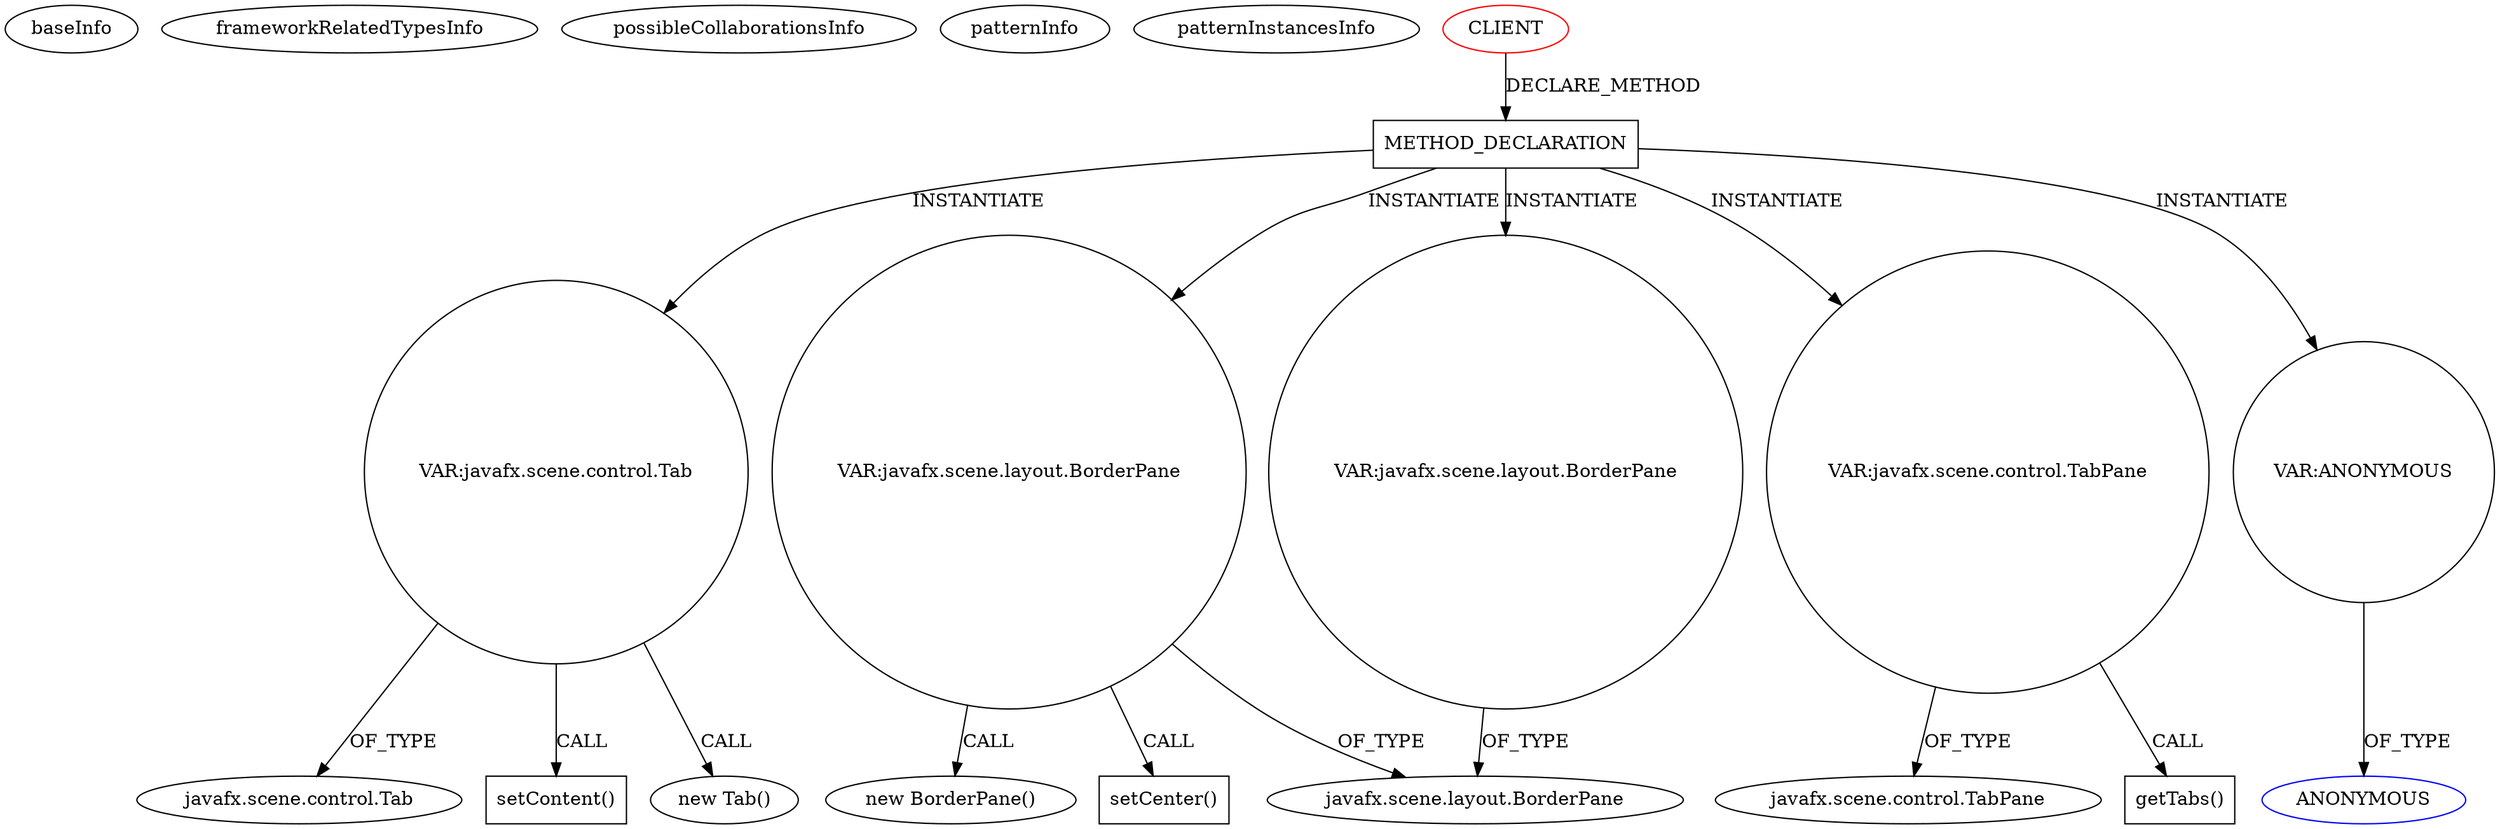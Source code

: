 digraph {
baseInfo[graphId=2195,category="pattern",isAnonymous=false,possibleRelation=false]
frameworkRelatedTypesInfo[]
possibleCollaborationsInfo[]
patternInfo[frequency=2.0,patternRootClient=0]
patternInstancesInfo[0="Clerenz-MyImageBrowser~/Clerenz-MyImageBrowser/MyImageBrowser-master/src/main/java/de/clemensloos/imagebrowser/gui/ImageBrowserFxGui.java~ImageBrowserFxGui~254",1="jackpaparian-FRED_Navigator_Classroom~/jackpaparian-FRED_Navigator_Classroom/FRED_Navigator_Classroom-master/JavaFX Code/FREDNavigatorTopic1/src/frednavigatortopic1/Topic1Controller.java~Topic1Controller~3239"]
58[label="new Tab()",vertexType="CONSTRUCTOR_CALL",isFrameworkType=false]
59[label="VAR:javafx.scene.control.Tab",vertexType="VARIABLE_EXPRESION",isFrameworkType=false,shape=circle]
31[label="METHOD_DECLARATION",vertexType="CLIENT_METHOD_DECLARATION",isFrameworkType=false,shape=box]
101[label="VAR:javafx.scene.layout.BorderPane",vertexType="VARIABLE_EXPRESION",isFrameworkType=false,shape=circle]
108[label="VAR:javafx.scene.layout.BorderPane",vertexType="VARIABLE_EXPRESION",isFrameworkType=false,shape=circle]
0[label="CLIENT",vertexType="ROOT_CLIENT_CLASS_DECLARATION",isFrameworkType=false,color=red]
60[label="javafx.scene.control.Tab",vertexType="FRAMEWORK_CLASS_TYPE",isFrameworkType=false]
102[label="javafx.scene.layout.BorderPane",vertexType="FRAMEWORK_CLASS_TYPE",isFrameworkType=false]
100[label="new BorderPane()",vertexType="CONSTRUCTOR_CALL",isFrameworkType=false]
89[label="VAR:javafx.scene.control.TabPane",vertexType="VARIABLE_EXPRESION",isFrameworkType=false,shape=circle]
115[label="VAR:ANONYMOUS",vertexType="VARIABLE_EXPRESION",isFrameworkType=false,shape=circle]
116[label="ANONYMOUS",vertexType="REFERENCE_ANONYMOUS_DECLARATION",isFrameworkType=false,color=blue]
90[label="javafx.scene.control.TabPane",vertexType="FRAMEWORK_CLASS_TYPE",isFrameworkType=false]
104[label="setCenter()",vertexType="INSIDE_CALL",isFrameworkType=false,shape=box]
99[label="getTabs()",vertexType="INSIDE_CALL",isFrameworkType=false,shape=box]
62[label="setContent()",vertexType="INSIDE_CALL",isFrameworkType=false,shape=box]
59->60[label="OF_TYPE"]
108->102[label="OF_TYPE"]
101->104[label="CALL"]
89->99[label="CALL"]
0->31[label="DECLARE_METHOD"]
115->116[label="OF_TYPE"]
101->102[label="OF_TYPE"]
89->90[label="OF_TYPE"]
31->59[label="INSTANTIATE"]
31->101[label="INSTANTIATE"]
31->115[label="INSTANTIATE"]
31->108[label="INSTANTIATE"]
59->62[label="CALL"]
101->100[label="CALL"]
59->58[label="CALL"]
31->89[label="INSTANTIATE"]
}
